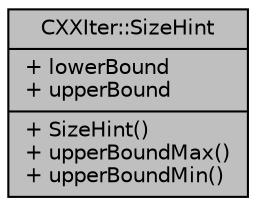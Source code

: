 digraph "CXXIter::SizeHint"
{
 // INTERACTIVE_SVG=YES
 // LATEX_PDF_SIZE
  bgcolor="transparent";
  edge [fontname="Helvetica",fontsize="10",labelfontname="Helvetica",labelfontsize="10"];
  node [fontname="Helvetica",fontsize="10",shape=record];
  Node1 [label="{CXXIter::SizeHint\n|+ lowerBound\l+ upperBound\l|+ SizeHint()\l+ upperBoundMax()\l+ upperBoundMin()\l}",height=0.2,width=0.4,color="black", fillcolor="grey75", style="filled", fontcolor="black",tooltip=" "];
}
